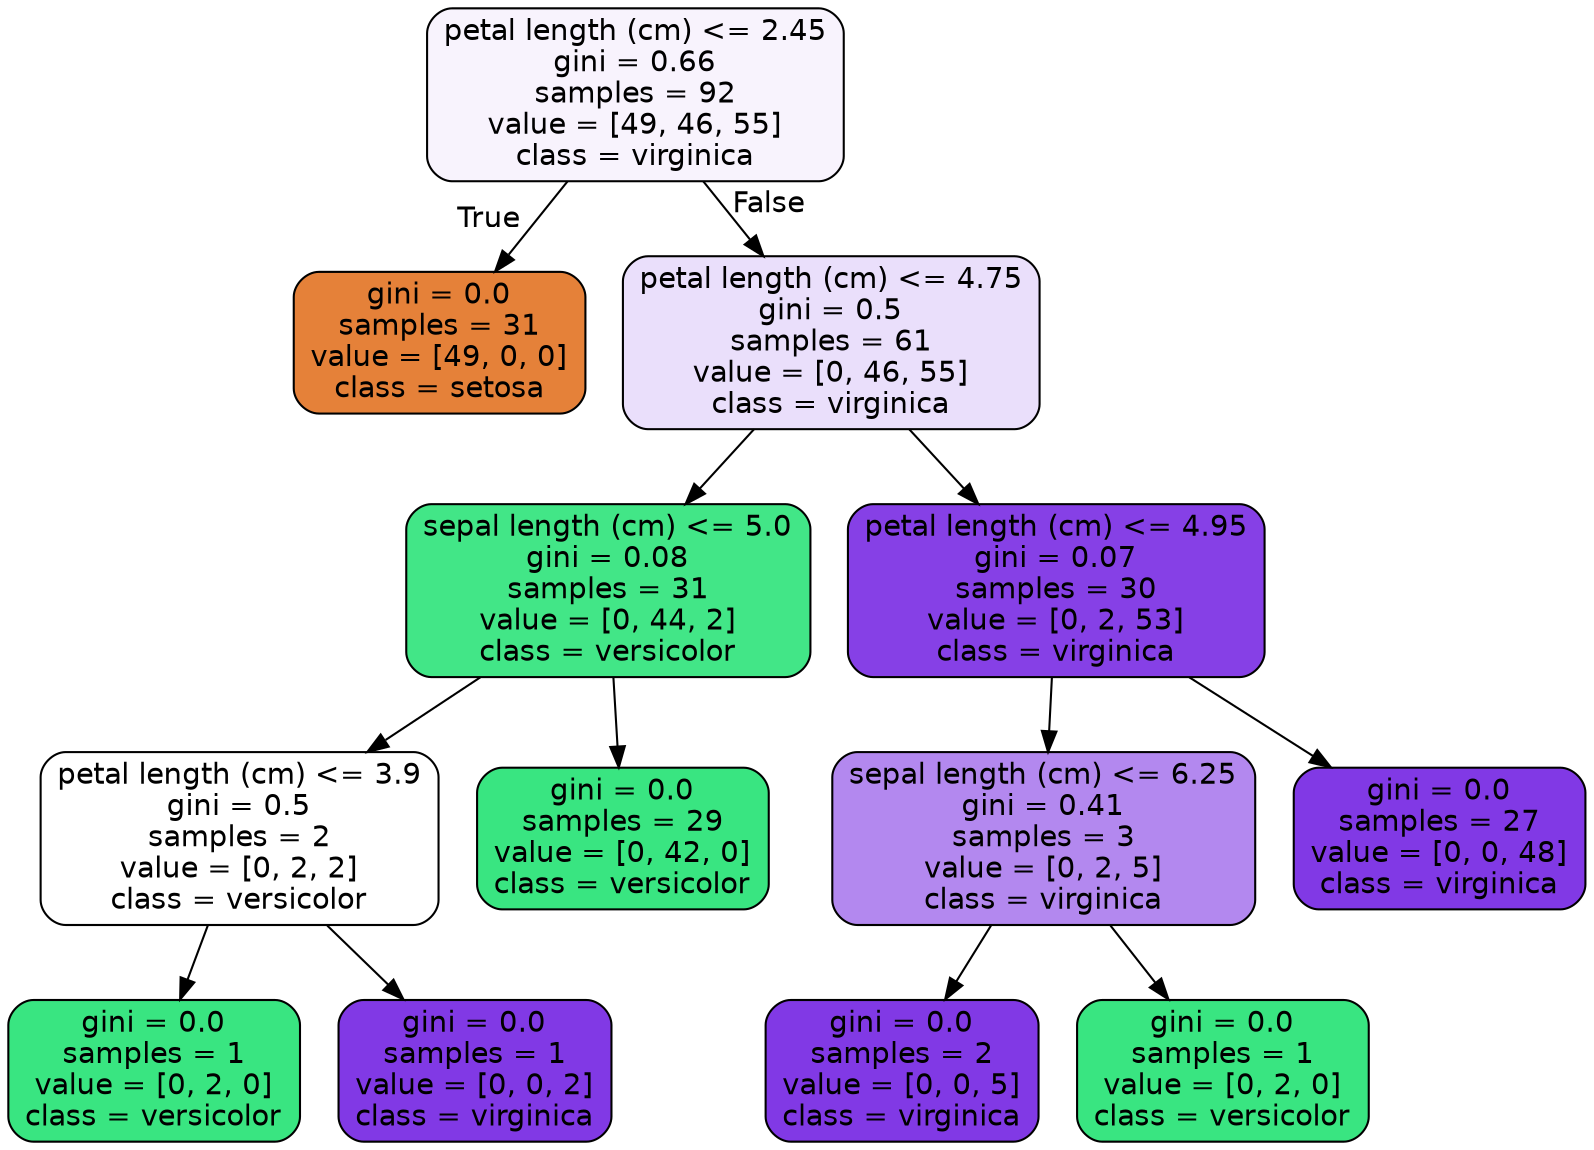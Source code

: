 digraph Tree {
node [shape=box, style="filled, rounded", color="black", fontname=helvetica] ;
edge [fontname=helvetica] ;
0 [label="petal length (cm) <= 2.45\ngini = 0.66\nsamples = 92\nvalue = [49, 46, 55]\nclass = virginica", fillcolor="#f8f3fd"] ;
1 [label="gini = 0.0\nsamples = 31\nvalue = [49, 0, 0]\nclass = setosa", fillcolor="#e58139"] ;
0 -> 1 [labeldistance=2.5, labelangle=45, headlabel="True"] ;
2 [label="petal length (cm) <= 4.75\ngini = 0.5\nsamples = 61\nvalue = [0, 46, 55]\nclass = virginica", fillcolor="#eadffb"] ;
0 -> 2 [labeldistance=2.5, labelangle=-45, headlabel="False"] ;
3 [label="sepal length (cm) <= 5.0\ngini = 0.08\nsamples = 31\nvalue = [0, 44, 2]\nclass = versicolor", fillcolor="#42e687"] ;
2 -> 3 ;
4 [label="petal length (cm) <= 3.9\ngini = 0.5\nsamples = 2\nvalue = [0, 2, 2]\nclass = versicolor", fillcolor="#ffffff"] ;
3 -> 4 ;
5 [label="gini = 0.0\nsamples = 1\nvalue = [0, 2, 0]\nclass = versicolor", fillcolor="#39e581"] ;
4 -> 5 ;
6 [label="gini = 0.0\nsamples = 1\nvalue = [0, 0, 2]\nclass = virginica", fillcolor="#8139e5"] ;
4 -> 6 ;
7 [label="gini = 0.0\nsamples = 29\nvalue = [0, 42, 0]\nclass = versicolor", fillcolor="#39e581"] ;
3 -> 7 ;
8 [label="petal length (cm) <= 4.95\ngini = 0.07\nsamples = 30\nvalue = [0, 2, 53]\nclass = virginica", fillcolor="#8640e6"] ;
2 -> 8 ;
9 [label="sepal length (cm) <= 6.25\ngini = 0.41\nsamples = 3\nvalue = [0, 2, 5]\nclass = virginica", fillcolor="#b388ef"] ;
8 -> 9 ;
10 [label="gini = 0.0\nsamples = 2\nvalue = [0, 0, 5]\nclass = virginica", fillcolor="#8139e5"] ;
9 -> 10 ;
11 [label="gini = 0.0\nsamples = 1\nvalue = [0, 2, 0]\nclass = versicolor", fillcolor="#39e581"] ;
9 -> 11 ;
12 [label="gini = 0.0\nsamples = 27\nvalue = [0, 0, 48]\nclass = virginica", fillcolor="#8139e5"] ;
8 -> 12 ;
}